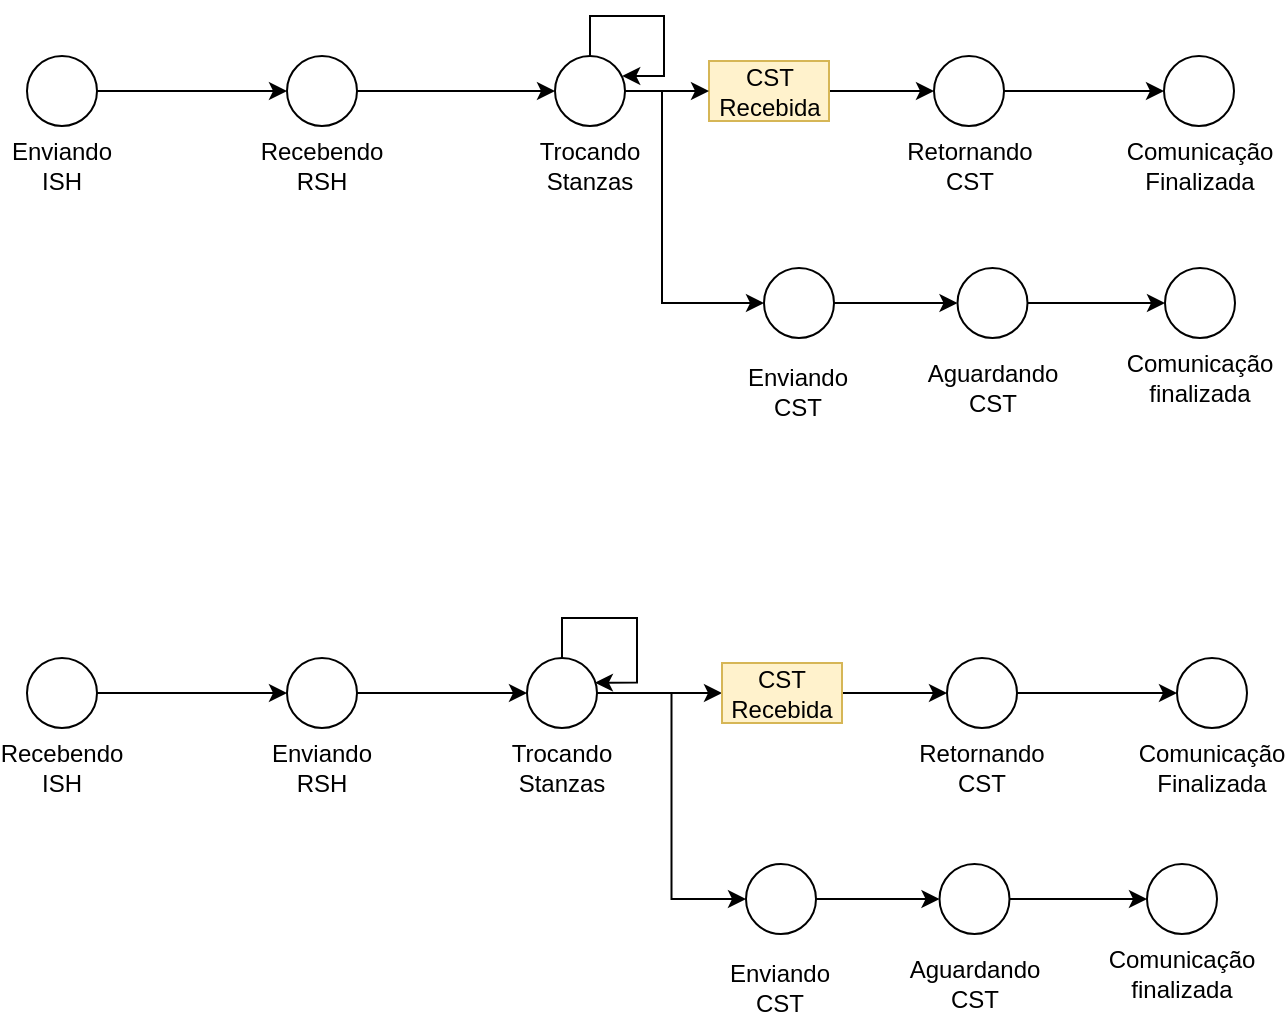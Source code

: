 <mxfile version="20.8.10" type="device" pages="3"><diagram id="E40SNlJvxmmv7kJDk43J" name="Página-3"><mxGraphModel dx="2314" dy="836" grid="1" gridSize="10" guides="1" tooltips="1" connect="1" arrows="1" fold="1" page="1" pageScale="1" pageWidth="827" pageHeight="1169" math="0" shadow="0"><root><mxCell id="0"/><mxCell id="1" parent="0"/><mxCell id="SgzBb7WhteIz50-ajqx3-1" value="" style="group;pointerEvents=0;fontFamily=Helvetica;fontSize=12;fontColor=default;fillColor=none;gradientColor=none;" parent="1" vertex="1" connectable="0"><mxGeometry x="150" y="561" width="60" height="70" as="geometry"/></mxCell><mxCell id="SgzBb7WhteIz50-ajqx3-2" value="" style="ellipse;whiteSpace=wrap;html=1;aspect=fixed;pointerEvents=0;fontFamily=Helvetica;fontSize=12;fontColor=default;fillColor=none;gradientColor=none;" parent="SgzBb7WhteIz50-ajqx3-1" vertex="1"><mxGeometry x="12.5" width="35" height="35" as="geometry"/></mxCell><mxCell id="SgzBb7WhteIz50-ajqx3-3" value="Recebendo ISH" style="text;html=1;strokeColor=none;fillColor=none;align=center;verticalAlign=middle;whiteSpace=wrap;rounded=0;fontSize=12;fontFamily=Helvetica;fontColor=default;" parent="SgzBb7WhteIz50-ajqx3-1" vertex="1"><mxGeometry y="40" width="60" height="30" as="geometry"/></mxCell><mxCell id="SgzBb7WhteIz50-ajqx3-4" value="" style="group;pointerEvents=0;fontFamily=Helvetica;fontSize=12;fontColor=default;fillColor=none;gradientColor=none;" parent="1" vertex="1" connectable="0"><mxGeometry x="280" y="561" width="60" height="70" as="geometry"/></mxCell><mxCell id="SgzBb7WhteIz50-ajqx3-5" value="" style="ellipse;whiteSpace=wrap;html=1;aspect=fixed;pointerEvents=0;fontFamily=Helvetica;fontSize=12;fontColor=default;fillColor=none;gradientColor=none;" parent="SgzBb7WhteIz50-ajqx3-4" vertex="1"><mxGeometry x="12.5" width="35" height="35" as="geometry"/></mxCell><mxCell id="SgzBb7WhteIz50-ajqx3-6" value="Enviando RSH" style="text;html=1;strokeColor=none;fillColor=none;align=center;verticalAlign=middle;whiteSpace=wrap;rounded=0;fontSize=12;fontFamily=Helvetica;fontColor=default;" parent="SgzBb7WhteIz50-ajqx3-4" vertex="1"><mxGeometry y="40" width="60" height="30" as="geometry"/></mxCell><mxCell id="SgzBb7WhteIz50-ajqx3-7" style="edgeStyle=orthogonalEdgeStyle;rounded=0;orthogonalLoop=1;jettySize=auto;html=1;entryX=0;entryY=0.5;entryDx=0;entryDy=0;fontFamily=Helvetica;fontSize=12;fontColor=default;" parent="1" source="SgzBb7WhteIz50-ajqx3-2" target="SgzBb7WhteIz50-ajqx3-5" edge="1"><mxGeometry relative="1" as="geometry"/></mxCell><mxCell id="SgzBb7WhteIz50-ajqx3-8" value="" style="edgeStyle=orthogonalEdgeStyle;rounded=0;orthogonalLoop=1;jettySize=auto;html=1;fontFamily=Helvetica;fontSize=12;fontColor=default;entryX=0;entryY=0.5;entryDx=0;entryDy=0;" parent="1" source="SgzBb7WhteIz50-ajqx3-5" target="SgzBb7WhteIz50-ajqx3-10" edge="1"><mxGeometry relative="1" as="geometry"><mxPoint x="407.5" y="578.5" as="targetPoint"/></mxGeometry></mxCell><mxCell id="SgzBb7WhteIz50-ajqx3-9" value="" style="group" parent="1" vertex="1" connectable="0"><mxGeometry x="400" y="561" width="60" height="70" as="geometry"/></mxCell><mxCell id="SgzBb7WhteIz50-ajqx3-10" value="" style="ellipse;whiteSpace=wrap;html=1;aspect=fixed;pointerEvents=0;fontFamily=Helvetica;fontSize=12;fontColor=default;fillColor=none;gradientColor=none;container=0;" parent="SgzBb7WhteIz50-ajqx3-9" vertex="1"><mxGeometry x="12.5" width="35" height="35" as="geometry"/></mxCell><mxCell id="SgzBb7WhteIz50-ajqx3-11" value="Trocando Stanzas" style="text;html=1;strokeColor=none;fillColor=none;align=center;verticalAlign=middle;whiteSpace=wrap;rounded=0;fontSize=12;fontFamily=Helvetica;fontColor=default;container=0;" parent="SgzBb7WhteIz50-ajqx3-9" vertex="1"><mxGeometry y="40" width="60" height="30" as="geometry"/></mxCell><mxCell id="SgzBb7WhteIz50-ajqx3-12" style="edgeStyle=orthogonalEdgeStyle;rounded=0;orthogonalLoop=1;jettySize=auto;html=1;entryX=0.97;entryY=0.352;entryDx=0;entryDy=0;fontFamily=Helvetica;fontSize=12;fontColor=default;entryPerimeter=0;" parent="SgzBb7WhteIz50-ajqx3-9" source="SgzBb7WhteIz50-ajqx3-10" target="SgzBb7WhteIz50-ajqx3-10" edge="1"><mxGeometry relative="1" as="geometry"/></mxCell><mxCell id="SgzBb7WhteIz50-ajqx3-23" value="" style="edgeStyle=orthogonalEdgeStyle;rounded=0;orthogonalLoop=1;jettySize=auto;html=1;fontFamily=Helvetica;fontSize=12;fontColor=default;" parent="1" source="SgzBb7WhteIz50-ajqx3-14" target="SgzBb7WhteIz50-ajqx3-22" edge="1"><mxGeometry relative="1" as="geometry"/></mxCell><mxCell id="SgzBb7WhteIz50-ajqx3-14" value="" style="ellipse;whiteSpace=wrap;html=1;aspect=fixed;pointerEvents=0;fontFamily=Helvetica;fontSize=12;fontColor=default;fillColor=none;gradientColor=none;container=0;" parent="1" vertex="1"><mxGeometry x="622.5" y="561" width="35" height="35" as="geometry"/></mxCell><mxCell id="SgzBb7WhteIz50-ajqx3-15" style="edgeStyle=orthogonalEdgeStyle;rounded=0;orthogonalLoop=1;jettySize=auto;html=1;fontFamily=Helvetica;fontSize=12;fontColor=default;startArrow=none;exitX=1;exitY=0.5;exitDx=0;exitDy=0;" parent="1" source="SgzBb7WhteIz50-ajqx3-21" target="SgzBb7WhteIz50-ajqx3-14" edge="1"><mxGeometry relative="1" as="geometry"><mxPoint x="610" y="576" as="sourcePoint"/></mxGeometry></mxCell><mxCell id="SgzBb7WhteIz50-ajqx3-20" value="Retornando CST" style="text;html=1;strokeColor=none;fillColor=none;align=center;verticalAlign=middle;whiteSpace=wrap;rounded=0;fontSize=12;fontFamily=Helvetica;fontColor=default;container=0;" parent="1" vertex="1"><mxGeometry x="610" y="601" width="60" height="30" as="geometry"/></mxCell><mxCell id="SgzBb7WhteIz50-ajqx3-22" value="" style="ellipse;whiteSpace=wrap;html=1;aspect=fixed;pointerEvents=0;fontFamily=Helvetica;fontSize=12;fontColor=default;fillColor=none;gradientColor=none;container=0;" parent="1" vertex="1"><mxGeometry x="737.5" y="561" width="35" height="35" as="geometry"/></mxCell><mxCell id="SgzBb7WhteIz50-ajqx3-24" value="Comunicação Finalizada" style="text;html=1;strokeColor=none;fillColor=none;align=center;verticalAlign=middle;whiteSpace=wrap;rounded=0;fontSize=12;fontFamily=Helvetica;fontColor=default;container=0;" parent="1" vertex="1"><mxGeometry x="725" y="601" width="60" height="30" as="geometry"/></mxCell><mxCell id="SgzBb7WhteIz50-ajqx3-25" value="" style="edgeStyle=orthogonalEdgeStyle;rounded=0;orthogonalLoop=1;jettySize=auto;html=1;fontFamily=Helvetica;fontSize=12;fontColor=default;endArrow=classic;endFill=1;" parent="1" source="SgzBb7WhteIz50-ajqx3-10" target="SgzBb7WhteIz50-ajqx3-21" edge="1"><mxGeometry relative="1" as="geometry"><mxPoint x="447.5" y="578.5" as="sourcePoint"/><mxPoint x="523" y="578.5" as="targetPoint"/></mxGeometry></mxCell><mxCell id="SgzBb7WhteIz50-ajqx3-21" value="CST Recebida" style="text;html=1;strokeColor=#d6b656;fillColor=#fff2cc;align=center;verticalAlign=middle;whiteSpace=wrap;rounded=0;fontSize=12;fontFamily=Helvetica;" parent="1" vertex="1"><mxGeometry x="510" y="563.5" width="60" height="30" as="geometry"/></mxCell><mxCell id="bQ-m-qlkgyzYuglzg1xJ-1" value="" style="group;pointerEvents=0;fontFamily=Helvetica;fontSize=12;fontColor=default;fillColor=none;gradientColor=none;" parent="1" vertex="1" connectable="0"><mxGeometry x="150" y="260" width="60" height="70" as="geometry"/></mxCell><mxCell id="bQ-m-qlkgyzYuglzg1xJ-2" value="" style="ellipse;whiteSpace=wrap;html=1;aspect=fixed;pointerEvents=0;fontFamily=Helvetica;fontSize=12;fontColor=default;fillColor=none;gradientColor=none;" parent="bQ-m-qlkgyzYuglzg1xJ-1" vertex="1"><mxGeometry x="12.5" width="35" height="35" as="geometry"/></mxCell><mxCell id="bQ-m-qlkgyzYuglzg1xJ-3" value="Enviando ISH" style="text;html=1;strokeColor=none;fillColor=none;align=center;verticalAlign=middle;whiteSpace=wrap;rounded=0;fontSize=12;fontFamily=Helvetica;fontColor=default;" parent="bQ-m-qlkgyzYuglzg1xJ-1" vertex="1"><mxGeometry y="40" width="60" height="30" as="geometry"/></mxCell><mxCell id="bQ-m-qlkgyzYuglzg1xJ-4" value="" style="group;pointerEvents=0;fontFamily=Helvetica;fontSize=12;fontColor=default;fillColor=none;gradientColor=none;" parent="1" vertex="1" connectable="0"><mxGeometry x="280" y="260" width="60" height="70" as="geometry"/></mxCell><mxCell id="bQ-m-qlkgyzYuglzg1xJ-5" value="" style="ellipse;whiteSpace=wrap;html=1;aspect=fixed;pointerEvents=0;fontFamily=Helvetica;fontSize=12;fontColor=default;fillColor=none;gradientColor=none;" parent="bQ-m-qlkgyzYuglzg1xJ-4" vertex="1"><mxGeometry x="12.5" width="35" height="35" as="geometry"/></mxCell><mxCell id="bQ-m-qlkgyzYuglzg1xJ-6" value="Recebendo RSH" style="text;html=1;strokeColor=none;fillColor=none;align=center;verticalAlign=middle;whiteSpace=wrap;rounded=0;fontSize=12;fontFamily=Helvetica;fontColor=default;" parent="bQ-m-qlkgyzYuglzg1xJ-4" vertex="1"><mxGeometry y="40" width="60" height="30" as="geometry"/></mxCell><mxCell id="bQ-m-qlkgyzYuglzg1xJ-7" style="edgeStyle=orthogonalEdgeStyle;rounded=0;orthogonalLoop=1;jettySize=auto;html=1;entryX=0;entryY=0.5;entryDx=0;entryDy=0;fontFamily=Helvetica;fontSize=12;fontColor=default;" parent="1" source="bQ-m-qlkgyzYuglzg1xJ-2" target="bQ-m-qlkgyzYuglzg1xJ-5" edge="1"><mxGeometry relative="1" as="geometry"/></mxCell><mxCell id="bQ-m-qlkgyzYuglzg1xJ-10" style="edgeStyle=orthogonalEdgeStyle;rounded=0;orthogonalLoop=1;jettySize=auto;html=1;entryX=0;entryY=0.5;entryDx=0;entryDy=0;fontFamily=Helvetica;fontSize=12;fontColor=default;" parent="1" source="bQ-m-qlkgyzYuglzg1xJ-5" target="bQ-m-qlkgyzYuglzg1xJ-17" edge="1"><mxGeometry relative="1" as="geometry"><mxPoint x="412.5" y="277.5" as="targetPoint"/></mxGeometry></mxCell><mxCell id="bQ-m-qlkgyzYuglzg1xJ-16" value="" style="group" parent="1" vertex="1" connectable="0"><mxGeometry x="414" y="260" width="60" height="70" as="geometry"/></mxCell><mxCell id="bQ-m-qlkgyzYuglzg1xJ-17" value="" style="ellipse;whiteSpace=wrap;html=1;aspect=fixed;pointerEvents=0;fontFamily=Helvetica;fontSize=12;fontColor=default;fillColor=none;gradientColor=none;container=0;" parent="bQ-m-qlkgyzYuglzg1xJ-16" vertex="1"><mxGeometry x="12.5" width="35" height="35" as="geometry"/></mxCell><mxCell id="bQ-m-qlkgyzYuglzg1xJ-18" value="Trocando Stanzas" style="text;html=1;strokeColor=none;fillColor=none;align=center;verticalAlign=middle;whiteSpace=wrap;rounded=0;fontSize=12;fontFamily=Helvetica;fontColor=default;container=0;" parent="bQ-m-qlkgyzYuglzg1xJ-16" vertex="1"><mxGeometry y="40" width="60" height="30" as="geometry"/></mxCell><mxCell id="bQ-m-qlkgyzYuglzg1xJ-19" style="edgeStyle=orthogonalEdgeStyle;rounded=0;orthogonalLoop=1;jettySize=auto;html=1;entryX=0.961;entryY=0.292;entryDx=0;entryDy=0;fontFamily=Helvetica;fontSize=12;fontColor=default;entryPerimeter=0;" parent="bQ-m-qlkgyzYuglzg1xJ-16" source="bQ-m-qlkgyzYuglzg1xJ-17" target="bQ-m-qlkgyzYuglzg1xJ-17" edge="1"><mxGeometry relative="1" as="geometry"><Array as="points"><mxPoint x="30" y="-20"/><mxPoint x="67" y="-20"/><mxPoint x="67" y="10"/><mxPoint x="46" y="10"/></Array></mxGeometry></mxCell><mxCell id="Rgl1JOrLqwbfzLOqShzI-1" value="" style="edgeStyle=orthogonalEdgeStyle;rounded=0;orthogonalLoop=1;jettySize=auto;html=1;fontFamily=Helvetica;fontSize=12;fontColor=default;" parent="1" source="Rgl1JOrLqwbfzLOqShzI-2" target="Rgl1JOrLqwbfzLOqShzI-5" edge="1"><mxGeometry relative="1" as="geometry"/></mxCell><mxCell id="Rgl1JOrLqwbfzLOqShzI-2" value="" style="ellipse;whiteSpace=wrap;html=1;aspect=fixed;pointerEvents=0;fontFamily=Helvetica;fontSize=12;fontColor=default;fillColor=none;gradientColor=none;container=0;" parent="1" vertex="1"><mxGeometry x="616" y="260" width="35" height="35" as="geometry"/></mxCell><mxCell id="Rgl1JOrLqwbfzLOqShzI-3" style="edgeStyle=orthogonalEdgeStyle;rounded=0;orthogonalLoop=1;jettySize=auto;html=1;fontFamily=Helvetica;fontSize=12;fontColor=default;startArrow=none;exitX=1;exitY=0.5;exitDx=0;exitDy=0;" parent="1" source="Rgl1JOrLqwbfzLOqShzI-7" target="Rgl1JOrLqwbfzLOqShzI-2" edge="1"><mxGeometry relative="1" as="geometry"><mxPoint x="603.5" y="275" as="sourcePoint"/></mxGeometry></mxCell><mxCell id="Rgl1JOrLqwbfzLOqShzI-4" value="Retornando CST" style="text;html=1;strokeColor=none;fillColor=none;align=center;verticalAlign=middle;whiteSpace=wrap;rounded=0;fontSize=12;fontFamily=Helvetica;fontColor=default;container=0;" parent="1" vertex="1"><mxGeometry x="603.5" y="300" width="60" height="30" as="geometry"/></mxCell><mxCell id="Rgl1JOrLqwbfzLOqShzI-5" value="" style="ellipse;whiteSpace=wrap;html=1;aspect=fixed;pointerEvents=0;fontFamily=Helvetica;fontSize=12;fontColor=default;fillColor=none;gradientColor=none;container=0;" parent="1" vertex="1"><mxGeometry x="731" y="260" width="35" height="35" as="geometry"/></mxCell><mxCell id="Rgl1JOrLqwbfzLOqShzI-6" value="Comunicação Finalizada" style="text;html=1;strokeColor=none;fillColor=none;align=center;verticalAlign=middle;whiteSpace=wrap;rounded=0;fontSize=12;fontFamily=Helvetica;fontColor=default;container=0;" parent="1" vertex="1"><mxGeometry x="718.5" y="300" width="60" height="30" as="geometry"/></mxCell><mxCell id="Rgl1JOrLqwbfzLOqShzI-7" value="CST Recebida" style="text;html=1;strokeColor=#d6b656;fillColor=#fff2cc;align=center;verticalAlign=middle;whiteSpace=wrap;rounded=0;fontSize=12;fontFamily=Helvetica;" parent="1" vertex="1"><mxGeometry x="503.5" y="262.5" width="60" height="30" as="geometry"/></mxCell><mxCell id="Rgl1JOrLqwbfzLOqShzI-8" style="edgeStyle=orthogonalEdgeStyle;rounded=0;orthogonalLoop=1;jettySize=auto;html=1;entryX=0;entryY=0.5;entryDx=0;entryDy=0;fontFamily=Helvetica;fontSize=12;fontColor=default;endArrow=classic;endFill=1;" parent="1" source="bQ-m-qlkgyzYuglzg1xJ-17" target="Rgl1JOrLqwbfzLOqShzI-7" edge="1"><mxGeometry relative="1" as="geometry"/></mxCell><mxCell id="MYNYQ6_gpwetN3S11G9J-8" style="edgeStyle=orthogonalEdgeStyle;rounded=0;orthogonalLoop=1;jettySize=auto;html=1;entryX=0;entryY=0.5;entryDx=0;entryDy=0;fontFamily=Helvetica;fontSize=12;fontColor=default;endArrow=classic;endFill=1;" parent="1" source="Rgl1JOrLqwbfzLOqShzI-9" target="MYNYQ6_gpwetN3S11G9J-2" edge="1"><mxGeometry relative="1" as="geometry"/></mxCell><mxCell id="Rgl1JOrLqwbfzLOqShzI-9" value="" style="ellipse;whiteSpace=wrap;html=1;aspect=fixed;pointerEvents=0;fontFamily=Helvetica;fontSize=12;fontColor=default;fillColor=none;gradientColor=none;container=0;" parent="1" vertex="1"><mxGeometry x="522" y="664" width="35" height="35" as="geometry"/></mxCell><mxCell id="Rgl1JOrLqwbfzLOqShzI-10" style="edgeStyle=orthogonalEdgeStyle;rounded=0;orthogonalLoop=1;jettySize=auto;html=1;fontFamily=Helvetica;fontSize=12;fontColor=default;endArrow=classic;endFill=1;entryX=0;entryY=0.5;entryDx=0;entryDy=0;" parent="1" source="SgzBb7WhteIz50-ajqx3-10" target="Rgl1JOrLqwbfzLOqShzI-9" edge="1"><mxGeometry relative="1" as="geometry"/></mxCell><mxCell id="Rgl1JOrLqwbfzLOqShzI-15" value="Enviando CST" style="text;html=1;strokeColor=none;fillColor=none;align=center;verticalAlign=middle;whiteSpace=wrap;rounded=0;fontSize=12;fontFamily=Helvetica;fontColor=default;container=0;" parent="1" vertex="1"><mxGeometry x="509" y="711" width="60" height="30" as="geometry"/></mxCell><mxCell id="MYNYQ6_gpwetN3S11G9J-1" value="" style="group" parent="1" vertex="1" connectable="0"><mxGeometry x="610" y="664" width="52.5" height="75" as="geometry"/></mxCell><mxCell id="MYNYQ6_gpwetN3S11G9J-2" value="" style="ellipse;whiteSpace=wrap;html=1;aspect=fixed;pointerEvents=0;fontFamily=Helvetica;fontSize=12;fontColor=default;fillColor=none;gradientColor=none;" parent="MYNYQ6_gpwetN3S11G9J-1" vertex="1"><mxGeometry x="8.75" width="35" height="35" as="geometry"/></mxCell><mxCell id="MYNYQ6_gpwetN3S11G9J-3" value="Aguardando CST" style="text;html=1;strokeColor=none;fillColor=none;align=center;verticalAlign=middle;whiteSpace=wrap;rounded=0;fontSize=12;fontFamily=Helvetica;fontColor=default;" parent="MYNYQ6_gpwetN3S11G9J-1" vertex="1"><mxGeometry y="45" width="52.5" height="30" as="geometry"/></mxCell><mxCell id="MYNYQ6_gpwetN3S11G9J-4" value="" style="group;pointerEvents=0;fontFamily=Helvetica;fontSize=12;fontColor=default;fillColor=none;gradientColor=none;" parent="1" vertex="1" connectable="0"><mxGeometry x="710" y="664" width="60" height="70" as="geometry"/></mxCell><mxCell id="MYNYQ6_gpwetN3S11G9J-5" value="" style="ellipse;whiteSpace=wrap;html=1;aspect=fixed;pointerEvents=0;fontFamily=Helvetica;fontSize=12;fontColor=default;fillColor=none;gradientColor=none;" parent="MYNYQ6_gpwetN3S11G9J-4" vertex="1"><mxGeometry x="12.5" width="35" height="35" as="geometry"/></mxCell><mxCell id="MYNYQ6_gpwetN3S11G9J-6" value="Comunicação finalizada" style="text;html=1;strokeColor=none;fillColor=none;align=center;verticalAlign=middle;whiteSpace=wrap;rounded=0;fontSize=12;fontFamily=Helvetica;fontColor=default;" parent="MYNYQ6_gpwetN3S11G9J-4" vertex="1"><mxGeometry y="40" width="60" height="30" as="geometry"/></mxCell><mxCell id="MYNYQ6_gpwetN3S11G9J-7" style="edgeStyle=orthogonalEdgeStyle;rounded=0;orthogonalLoop=1;jettySize=auto;html=1;entryX=0;entryY=0.5;entryDx=0;entryDy=0;fontFamily=Helvetica;fontSize=12;fontColor=default;" parent="1" source="MYNYQ6_gpwetN3S11G9J-2" target="MYNYQ6_gpwetN3S11G9J-5" edge="1"><mxGeometry relative="1" as="geometry"/></mxCell><mxCell id="MYNYQ6_gpwetN3S11G9J-21" style="edgeStyle=orthogonalEdgeStyle;rounded=0;orthogonalLoop=1;jettySize=auto;html=1;entryX=0;entryY=0.5;entryDx=0;entryDy=0;fontFamily=Helvetica;fontSize=12;fontColor=default;endArrow=classic;endFill=1;" parent="1" source="MYNYQ6_gpwetN3S11G9J-22" target="MYNYQ6_gpwetN3S11G9J-25" edge="1"><mxGeometry relative="1" as="geometry"/></mxCell><mxCell id="MYNYQ6_gpwetN3S11G9J-22" value="" style="ellipse;whiteSpace=wrap;html=1;aspect=fixed;pointerEvents=0;fontFamily=Helvetica;fontSize=12;fontColor=default;fillColor=none;gradientColor=none;container=0;" parent="1" vertex="1"><mxGeometry x="531" y="366" width="35" height="35" as="geometry"/></mxCell><mxCell id="MYNYQ6_gpwetN3S11G9J-23" value="Enviando CST" style="text;html=1;strokeColor=none;fillColor=none;align=center;verticalAlign=middle;whiteSpace=wrap;rounded=0;fontSize=12;fontFamily=Helvetica;fontColor=default;container=0;" parent="1" vertex="1"><mxGeometry x="518" y="413" width="60" height="30" as="geometry"/></mxCell><mxCell id="MYNYQ6_gpwetN3S11G9J-24" value="" style="group" parent="1" vertex="1" connectable="0"><mxGeometry x="619" y="366" width="52.5" height="75" as="geometry"/></mxCell><mxCell id="MYNYQ6_gpwetN3S11G9J-25" value="" style="ellipse;whiteSpace=wrap;html=1;aspect=fixed;pointerEvents=0;fontFamily=Helvetica;fontSize=12;fontColor=default;fillColor=none;gradientColor=none;" parent="MYNYQ6_gpwetN3S11G9J-24" vertex="1"><mxGeometry x="8.75" width="35" height="35" as="geometry"/></mxCell><mxCell id="MYNYQ6_gpwetN3S11G9J-26" value="Aguardando CST" style="text;html=1;strokeColor=none;fillColor=none;align=center;verticalAlign=middle;whiteSpace=wrap;rounded=0;fontSize=12;fontFamily=Helvetica;fontColor=default;" parent="MYNYQ6_gpwetN3S11G9J-24" vertex="1"><mxGeometry y="45" width="52.5" height="30" as="geometry"/></mxCell><mxCell id="MYNYQ6_gpwetN3S11G9J-27" value="" style="group;pointerEvents=0;fontFamily=Helvetica;fontSize=12;fontColor=default;fillColor=none;gradientColor=none;" parent="1" vertex="1" connectable="0"><mxGeometry x="719" y="366" width="60" height="70" as="geometry"/></mxCell><mxCell id="MYNYQ6_gpwetN3S11G9J-28" value="" style="ellipse;whiteSpace=wrap;html=1;aspect=fixed;pointerEvents=0;fontFamily=Helvetica;fontSize=12;fontColor=default;fillColor=none;gradientColor=none;" parent="MYNYQ6_gpwetN3S11G9J-27" vertex="1"><mxGeometry x="12.5" width="35" height="35" as="geometry"/></mxCell><mxCell id="MYNYQ6_gpwetN3S11G9J-29" value="Comunicação finalizada" style="text;html=1;strokeColor=none;fillColor=none;align=center;verticalAlign=middle;whiteSpace=wrap;rounded=0;fontSize=12;fontFamily=Helvetica;fontColor=default;" parent="MYNYQ6_gpwetN3S11G9J-27" vertex="1"><mxGeometry y="40" width="60" height="30" as="geometry"/></mxCell><mxCell id="MYNYQ6_gpwetN3S11G9J-30" style="edgeStyle=orthogonalEdgeStyle;rounded=0;orthogonalLoop=1;jettySize=auto;html=1;entryX=0;entryY=0.5;entryDx=0;entryDy=0;fontFamily=Helvetica;fontSize=12;fontColor=default;" parent="1" source="MYNYQ6_gpwetN3S11G9J-25" target="MYNYQ6_gpwetN3S11G9J-28" edge="1"><mxGeometry relative="1" as="geometry"/></mxCell><mxCell id="MYNYQ6_gpwetN3S11G9J-31" style="edgeStyle=orthogonalEdgeStyle;rounded=0;orthogonalLoop=1;jettySize=auto;html=1;entryX=0;entryY=0.5;entryDx=0;entryDy=0;fontFamily=Helvetica;fontSize=12;fontColor=default;endArrow=classic;endFill=1;" parent="1" source="bQ-m-qlkgyzYuglzg1xJ-17" target="MYNYQ6_gpwetN3S11G9J-22" edge="1"><mxGeometry relative="1" as="geometry"><Array as="points"><mxPoint x="480" y="277"/><mxPoint x="480" y="383"/></Array></mxGeometry></mxCell></root></mxGraphModel></diagram><diagram name="Atividades" id="62hQVxKJtc_NIq9JdebO"><mxGraphModel dx="2314" dy="836" grid="1" gridSize="10" guides="1" tooltips="1" connect="1" arrows="1" fold="1" page="1" pageScale="1" pageWidth="827" pageHeight="1169" math="0" shadow="0"><root><mxCell id="0"/><mxCell id="1" parent="0"/><mxCell id="Uxpr7_Qnz378CUWzw-pX-2" value="XMPP" style="swimlane;horizontal=0;whiteSpace=wrap;html=1;startSize=30;" parent="1" vertex="1"><mxGeometry x="20" y="210" width="1160" height="520" as="geometry"/></mxCell><mxCell id="Uxpr7_Qnz378CUWzw-pX-5" value="Alice" style="swimlane;horizontal=0;whiteSpace=wrap;html=1;" parent="Uxpr7_Qnz378CUWzw-pX-2" vertex="1"><mxGeometry x="30" width="1130" height="200" as="geometry"/></mxCell><mxCell id="Uxpr7_Qnz378CUWzw-pX-9" value="" style="edgeStyle=orthogonalEdgeStyle;rounded=0;orthogonalLoop=1;jettySize=auto;html=1;" parent="Uxpr7_Qnz378CUWzw-pX-5" source="Uxpr7_Qnz378CUWzw-pX-7" target="Uxpr7_Qnz378CUWzw-pX-8" edge="1"><mxGeometry relative="1" as="geometry"/></mxCell><mxCell id="Uxpr7_Qnz378CUWzw-pX-7" value="" style="ellipse;whiteSpace=wrap;html=1;aspect=fixed;" parent="Uxpr7_Qnz378CUWzw-pX-5" vertex="1"><mxGeometry x="50" y="42.5" width="35" height="35" as="geometry"/></mxCell><mxCell id="Uxpr7_Qnz378CUWzw-pX-48" style="edgeStyle=orthogonalEdgeStyle;rounded=0;orthogonalLoop=1;jettySize=auto;html=1;entryX=0.5;entryY=0;entryDx=0;entryDy=0;fontFamily=Helvetica;fontSize=12;fontColor=default;" parent="Uxpr7_Qnz378CUWzw-pX-5" source="Uxpr7_Qnz378CUWzw-pX-8" target="Uxpr7_Qnz378CUWzw-pX-45" edge="1"><mxGeometry relative="1" as="geometry"/></mxCell><mxCell id="Uxpr7_Qnz378CUWzw-pX-8" value="Envia ISH" style="whiteSpace=wrap;html=1;" parent="Uxpr7_Qnz378CUWzw-pX-5" vertex="1"><mxGeometry x="135" y="30" width="120" height="60" as="geometry"/></mxCell><mxCell id="Uxpr7_Qnz378CUWzw-pX-56" value="" style="group" parent="Uxpr7_Qnz378CUWzw-pX-5" vertex="1" connectable="0"><mxGeometry x="175" y="130" width="95" height="40" as="geometry"/></mxCell><mxCell id="Uxpr7_Qnz378CUWzw-pX-47" value="ISH" style="text;html=1;strokeColor=none;fillColor=none;align=center;verticalAlign=middle;whiteSpace=wrap;rounded=0;fontSize=12;fontFamily=Helvetica;fontColor=default;" parent="Uxpr7_Qnz378CUWzw-pX-56" vertex="1"><mxGeometry x="31.25" y="5" width="60" height="30" as="geometry"/></mxCell><mxCell id="Uxpr7_Qnz378CUWzw-pX-61" value="" style="group" parent="Uxpr7_Qnz378CUWzw-pX-56" vertex="1" connectable="0"><mxGeometry width="40" height="40" as="geometry"/></mxCell><mxCell id="Uxpr7_Qnz378CUWzw-pX-45" value="" style="ellipse;whiteSpace=wrap;html=1;aspect=fixed;fillColor=#d5e8d4;strokeColor=#82b366;" parent="Uxpr7_Qnz378CUWzw-pX-61" vertex="1"><mxGeometry width="40" height="40" as="geometry"/></mxCell><mxCell id="Uxpr7_Qnz378CUWzw-pX-46" value="" style="shape=message;html=1;html=1;outlineConnect=0;labelPosition=center;verticalLabelPosition=bottom;align=center;verticalAlign=top;pointerEvents=0;fontFamily=Helvetica;fontSize=12;fillColor=#d5e8d4;strokeColor=#000000;" parent="Uxpr7_Qnz378CUWzw-pX-61" vertex="1"><mxGeometry x="8.75" y="12.5" width="22.5" height="15" as="geometry"/></mxCell><mxCell id="Uxpr7_Qnz378CUWzw-pX-15" value="" style="group" parent="Uxpr7_Qnz378CUWzw-pX-5" vertex="1" connectable="0"><mxGeometry x="165" y="240" width="60" height="70" as="geometry"/></mxCell><mxCell id="Uxpr7_Qnz378CUWzw-pX-12" value="" style="ellipse;whiteSpace=wrap;html=1;aspect=fixed;" parent="Uxpr7_Qnz378CUWzw-pX-15" vertex="1"><mxGeometry x="12.5" width="35" height="35" as="geometry"/></mxCell><mxCell id="Uxpr7_Qnz378CUWzw-pX-49" style="edgeStyle=orthogonalEdgeStyle;rounded=0;orthogonalLoop=1;jettySize=auto;html=1;entryX=0.5;entryY=0;entryDx=0;entryDy=0;fontFamily=Helvetica;fontSize=12;fontColor=default;" parent="Uxpr7_Qnz378CUWzw-pX-5" source="Uxpr7_Qnz378CUWzw-pX-45" target="Uxpr7_Qnz378CUWzw-pX-12" edge="1"><mxGeometry relative="1" as="geometry"/></mxCell><mxCell id="Uxpr7_Qnz378CUWzw-pX-27" value="" style="ellipse;whiteSpace=wrap;html=1;aspect=fixed;" parent="Uxpr7_Qnz378CUWzw-pX-5" vertex="1"><mxGeometry x="313.5" y="240" width="35" height="35" as="geometry"/></mxCell><mxCell id="Uxpr7_Qnz378CUWzw-pX-81" value="" style="group" parent="Uxpr7_Qnz378CUWzw-pX-5" vertex="1" connectable="0"><mxGeometry x="311" y="70" width="95" height="40" as="geometry"/></mxCell><mxCell id="Uxpr7_Qnz378CUWzw-pX-83" value="" style="group" parent="Uxpr7_Qnz378CUWzw-pX-81" vertex="1" connectable="0"><mxGeometry width="50" height="40" as="geometry"/></mxCell><mxCell id="Uxpr7_Qnz378CUWzw-pX-84" value="" style="ellipse;whiteSpace=wrap;html=1;aspect=fixed;fillColor=#f8cecc;strokeColor=#b85450;" parent="Uxpr7_Qnz378CUWzw-pX-83" vertex="1"><mxGeometry width="40" height="40" as="geometry"/></mxCell><mxCell id="Uxpr7_Qnz378CUWzw-pX-85" value="" style="shape=message;html=1;html=1;outlineConnect=0;labelPosition=center;verticalLabelPosition=bottom;align=center;verticalAlign=top;pointerEvents=0;fontFamily=Helvetica;fontSize=12;fillColor=#f8cecc;strokeColor=#050000;" parent="Uxpr7_Qnz378CUWzw-pX-83" vertex="1"><mxGeometry x="8.75" y="12.5" width="22.5" height="15" as="geometry"/></mxCell><mxCell id="Uxpr7_Qnz378CUWzw-pX-82" value="RSH" style="text;html=1;strokeColor=none;fillColor=none;align=center;verticalAlign=middle;whiteSpace=wrap;rounded=0;fontSize=12;fontFamily=Helvetica;fontColor=default;" parent="Uxpr7_Qnz378CUWzw-pX-83" vertex="1"><mxGeometry x="-10" y="-30" width="60" height="30" as="geometry"/></mxCell><mxCell id="Uxpr7_Qnz378CUWzw-pX-30" style="edgeStyle=orthogonalEdgeStyle;rounded=0;orthogonalLoop=1;jettySize=auto;html=1;fontFamily=Helvetica;fontSize=12;fontColor=default;entryX=0.5;entryY=1;entryDx=0;entryDy=0;" parent="Uxpr7_Qnz378CUWzw-pX-5" source="Uxpr7_Qnz378CUWzw-pX-27" target="Uxpr7_Qnz378CUWzw-pX-84" edge="1"><mxGeometry relative="1" as="geometry"><mxPoint x="320.0" y="118" as="targetPoint"/></mxGeometry></mxCell><mxCell id="Uxpr7_Qnz378CUWzw-pX-139" value="Não" style="edgeStyle=orthogonalEdgeStyle;rounded=0;orthogonalLoop=1;jettySize=auto;html=1;fontFamily=Helvetica;fontSize=12;fontColor=default;" parent="Uxpr7_Qnz378CUWzw-pX-5" source="Uxpr7_Qnz378CUWzw-pX-134" target="Uxpr7_Qnz378CUWzw-pX-138" edge="1"><mxGeometry relative="1" as="geometry"/></mxCell><mxCell id="Uxpr7_Qnz378CUWzw-pX-141" value="" style="edgeStyle=orthogonalEdgeStyle;rounded=0;orthogonalLoop=1;jettySize=auto;html=1;fontFamily=Helvetica;fontSize=12;fontColor=default;entryX=0;entryY=0.5;entryDx=0;entryDy=0;" parent="Uxpr7_Qnz378CUWzw-pX-5" source="Uxpr7_Qnz378CUWzw-pX-134" target="Uxpr7_Qnz378CUWzw-pX-143" edge="1"><mxGeometry relative="1" as="geometry"><mxPoint x="610" y="90" as="targetPoint"/></mxGeometry></mxCell><mxCell id="Uxpr7_Qnz378CUWzw-pX-134" value="" style="rhombus;whiteSpace=wrap;html=1;pointerEvents=0;fontFamily=Helvetica;fontSize=12;aspect=fixed;fillColor=#fff2cc;strokeColor=#d6b656;" parent="Uxpr7_Qnz378CUWzw-pX-5" vertex="1"><mxGeometry x="520" y="70" width="40" height="40" as="geometry"/></mxCell><mxCell id="Uxpr7_Qnz378CUWzw-pX-136" value="Negociação bem sucedida?" style="text;html=1;strokeColor=none;fillColor=none;align=center;verticalAlign=middle;whiteSpace=wrap;rounded=0;fontSize=12;fontFamily=Helvetica;fontColor=default;" parent="Uxpr7_Qnz378CUWzw-pX-5" vertex="1"><mxGeometry x="510" y="20" width="60" height="30" as="geometry"/></mxCell><mxCell id="Uxpr7_Qnz378CUWzw-pX-138" value="" style="ellipse;whiteSpace=wrap;html=1;pointerEvents=0;fontFamily=Helvetica;fontSize=12;fillColor=#f8cecc;aspect=fixed;strokeColor=#b85450;" parent="Uxpr7_Qnz378CUWzw-pX-5" vertex="1"><mxGeometry x="522.5" y="150" width="35" height="35" as="geometry"/></mxCell><mxCell id="Uxpr7_Qnz378CUWzw-pX-142" value="" style="group;pointerEvents=0;fontFamily=Helvetica;fontSize=12;fontColor=default;fillColor=none;gradientColor=none;" parent="Uxpr7_Qnz378CUWzw-pX-5" vertex="1" connectable="0"><mxGeometry x="620" y="73" width="60" height="70" as="geometry"/></mxCell><mxCell id="Uxpr7_Qnz378CUWzw-pX-143" value="" style="ellipse;whiteSpace=wrap;html=1;aspect=fixed;pointerEvents=0;fontFamily=Helvetica;fontSize=12;fontColor=default;fillColor=none;gradientColor=none;" parent="Uxpr7_Qnz378CUWzw-pX-142" vertex="1"><mxGeometry x="12.5" width="35" height="35" as="geometry"/></mxCell><mxCell id="Uxpr7_Qnz378CUWzw-pX-144" value="&quot;Stanzas&quot; podem ser trocadas&amp;nbsp;" style="text;html=1;strokeColor=none;fillColor=none;align=center;verticalAlign=middle;whiteSpace=wrap;rounded=0;fontSize=12;fontFamily=Helvetica;fontColor=default;" parent="Uxpr7_Qnz378CUWzw-pX-142" vertex="1"><mxGeometry y="51" width="60" height="30" as="geometry"/></mxCell><mxCell id="Uxpr7_Qnz378CUWzw-pX-152" value="" style="group" parent="Uxpr7_Qnz378CUWzw-pX-5" vertex="1" connectable="0"><mxGeometry x="406" y="72.5" width="60" height="70" as="geometry"/></mxCell><mxCell id="Uxpr7_Qnz378CUWzw-pX-153" value="" style="group" parent="Uxpr7_Qnz378CUWzw-pX-152" vertex="1" connectable="0"><mxGeometry width="60" height="70" as="geometry"/></mxCell><mxCell id="Uxpr7_Qnz378CUWzw-pX-156" value="" style="group;movable=0;resizable=0;rotatable=0;deletable=0;editable=0;connectable=0;" parent="Uxpr7_Qnz378CUWzw-pX-153" vertex="1" connectable="0"><mxGeometry width="60" height="70" as="geometry"/></mxCell><mxCell id="Uxpr7_Qnz378CUWzw-pX-169" value="" style="group;pointerEvents=0;fontFamily=Helvetica;fontSize=12;fontColor=default;fillColor=none;gradientColor=none;" parent="Uxpr7_Qnz378CUWzw-pX-5" vertex="1" connectable="0"><mxGeometry x="760" y="83" width="60" height="70" as="geometry"/></mxCell><mxCell id="Uxpr7_Qnz378CUWzw-pX-170" value="" style="ellipse;whiteSpace=wrap;html=1;aspect=fixed;pointerEvents=0;fontFamily=Helvetica;fontSize=12;fontColor=default;fillColor=none;gradientColor=none;" parent="Uxpr7_Qnz378CUWzw-pX-169" vertex="1"><mxGeometry x="12.5" width="35" height="35" as="geometry"/></mxCell><mxCell id="Uxpr7_Qnz378CUWzw-pX-171" value="Text" style="text;html=1;strokeColor=none;fillColor=none;align=center;verticalAlign=middle;whiteSpace=wrap;rounded=0;fontSize=12;fontFamily=Helvetica;fontColor=default;" parent="Uxpr7_Qnz378CUWzw-pX-169" vertex="1"><mxGeometry y="40" width="60" height="30" as="geometry"/></mxCell><mxCell id="Uxpr7_Qnz378CUWzw-pX-4" value="Server" style="swimlane;horizontal=0;whiteSpace=wrap;html=1;" parent="Uxpr7_Qnz378CUWzw-pX-2" vertex="1"><mxGeometry x="30" y="200" width="1130" height="120" as="geometry"/></mxCell><mxCell id="Uxpr7_Qnz378CUWzw-pX-6" value="Bob" style="swimlane;horizontal=0;whiteSpace=wrap;html=1;" parent="Uxpr7_Qnz378CUWzw-pX-4" vertex="1"><mxGeometry y="120" width="1130" height="200" as="geometry"/></mxCell><mxCell id="Uxpr7_Qnz378CUWzw-pX-25" value="Envia RSH" style="whiteSpace=wrap;html=1;" parent="Uxpr7_Qnz378CUWzw-pX-6" vertex="1"><mxGeometry x="135" y="100" width="120" height="60" as="geometry"/></mxCell><mxCell id="Uxpr7_Qnz378CUWzw-pX-64" value="" style="group" parent="Uxpr7_Qnz378CUWzw-pX-6" vertex="1" connectable="0"><mxGeometry x="175" y="20" width="95" height="40" as="geometry"/></mxCell><mxCell id="Uxpr7_Qnz378CUWzw-pX-65" value="ISH" style="text;html=1;strokeColor=none;fillColor=none;align=center;verticalAlign=middle;whiteSpace=wrap;rounded=0;fontSize=12;fontFamily=Helvetica;fontColor=default;" parent="Uxpr7_Qnz378CUWzw-pX-64" vertex="1"><mxGeometry x="31.25" y="5" width="60" height="30" as="geometry"/></mxCell><mxCell id="Uxpr7_Qnz378CUWzw-pX-66" value="" style="group" parent="Uxpr7_Qnz378CUWzw-pX-64" vertex="1" connectable="0"><mxGeometry width="40" height="40" as="geometry"/></mxCell><mxCell id="Uxpr7_Qnz378CUWzw-pX-67" value="" style="ellipse;whiteSpace=wrap;html=1;aspect=fixed;fillColor=#f8cecc;strokeColor=#b85450;" parent="Uxpr7_Qnz378CUWzw-pX-66" vertex="1"><mxGeometry width="40" height="40" as="geometry"/></mxCell><mxCell id="Uxpr7_Qnz378CUWzw-pX-68" value="" style="shape=message;html=1;html=1;outlineConnect=0;labelPosition=center;verticalLabelPosition=bottom;align=center;verticalAlign=top;pointerEvents=0;fontFamily=Helvetica;fontSize=12;fillColor=#f8cecc;strokeColor=#050000;" parent="Uxpr7_Qnz378CUWzw-pX-66" vertex="1"><mxGeometry x="8.75" y="12.5" width="22.5" height="15" as="geometry"/></mxCell><mxCell id="Uxpr7_Qnz378CUWzw-pX-72" style="edgeStyle=orthogonalEdgeStyle;rounded=0;orthogonalLoop=1;jettySize=auto;html=1;fontFamily=Helvetica;fontSize=12;fontColor=default;" parent="Uxpr7_Qnz378CUWzw-pX-6" source="Uxpr7_Qnz378CUWzw-pX-67" target="Uxpr7_Qnz378CUWzw-pX-25" edge="1"><mxGeometry relative="1" as="geometry"/></mxCell><mxCell id="Uxpr7_Qnz378CUWzw-pX-73" value="" style="group;pointerEvents=0;fontFamily=Helvetica;fontSize=12;fontColor=default;fillColor=none;gradientColor=none;" parent="Uxpr7_Qnz378CUWzw-pX-6" vertex="1" connectable="0"><mxGeometry x="311" y="110" width="95" height="40" as="geometry"/></mxCell><mxCell id="Uxpr7_Qnz378CUWzw-pX-75" value="" style="group;pointerEvents=0;fontFamily=Helvetica;fontSize=12;fontColor=default;fillColor=none;gradientColor=none;" parent="Uxpr7_Qnz378CUWzw-pX-73" vertex="1" connectable="0"><mxGeometry width="40" height="40" as="geometry"/></mxCell><mxCell id="Uxpr7_Qnz378CUWzw-pX-76" value="" style="ellipse;whiteSpace=wrap;html=1;aspect=fixed;fillColor=#d5e8d4;strokeColor=#82b366;pointerEvents=0;fontFamily=Helvetica;fontSize=12;fontColor=default;" parent="Uxpr7_Qnz378CUWzw-pX-75" vertex="1"><mxGeometry width="40" height="40" as="geometry"/></mxCell><mxCell id="Uxpr7_Qnz378CUWzw-pX-77" value="" style="shape=message;html=1;html=1;outlineConnect=0;labelPosition=center;verticalLabelPosition=bottom;align=center;verticalAlign=top;pointerEvents=0;fontFamily=Helvetica;fontSize=12;fillColor=#d5e8d4;strokeColor=#000000;fontColor=default;" parent="Uxpr7_Qnz378CUWzw-pX-75" vertex="1"><mxGeometry x="8.75" y="12.5" width="22.5" height="15" as="geometry"/></mxCell><mxCell id="Uxpr7_Qnz378CUWzw-pX-28" style="edgeStyle=orthogonalEdgeStyle;rounded=0;orthogonalLoop=1;jettySize=auto;html=1;entryX=0;entryY=0.5;entryDx=0;entryDy=0;fontFamily=Helvetica;fontSize=12;fontColor=default;" parent="Uxpr7_Qnz378CUWzw-pX-6" source="Uxpr7_Qnz378CUWzw-pX-25" target="Uxpr7_Qnz378CUWzw-pX-76" edge="1"><mxGeometry relative="1" as="geometry"/></mxCell><mxCell id="Uxpr7_Qnz378CUWzw-pX-74" value="RSH" style="text;html=1;strokeColor=none;fillColor=none;align=center;verticalAlign=middle;whiteSpace=wrap;rounded=0;fontSize=12;fontFamily=Helvetica;fontColor=default;" parent="Uxpr7_Qnz378CUWzw-pX-6" vertex="1"><mxGeometry x="300" y="150" width="60" height="30" as="geometry"/></mxCell><mxCell id="Uxpr7_Qnz378CUWzw-pX-161" value="" style="group;pointerEvents=0;fontFamily=Helvetica;fontSize=12;fontColor=default;fillColor=none;gradientColor=none;" parent="Uxpr7_Qnz378CUWzw-pX-6" vertex="1" connectable="0"><mxGeometry x="760" y="80" width="60" height="70" as="geometry"/></mxCell><mxCell id="Uxpr7_Qnz378CUWzw-pX-162" value="" style="ellipse;whiteSpace=wrap;html=1;aspect=fixed;pointerEvents=0;fontFamily=Helvetica;fontSize=12;fontColor=default;fillColor=none;gradientColor=none;" parent="Uxpr7_Qnz378CUWzw-pX-161" vertex="1"><mxGeometry x="12.5" width="35" height="35" as="geometry"/></mxCell><mxCell id="Uxpr7_Qnz378CUWzw-pX-163" value="Text" style="text;html=1;strokeColor=none;fillColor=none;align=center;verticalAlign=middle;whiteSpace=wrap;rounded=0;fontSize=12;fontFamily=Helvetica;fontColor=default;" parent="Uxpr7_Qnz378CUWzw-pX-161" vertex="1"><mxGeometry y="40" width="60" height="30" as="geometry"/></mxCell><mxCell id="Uxpr7_Qnz378CUWzw-pX-133" value="Negociação de Stream" style="text;html=1;strokeColor=none;fillColor=none;align=center;verticalAlign=middle;whiteSpace=wrap;rounded=0;fontSize=12;fontFamily=Helvetica;fontColor=default;container=0;" parent="Uxpr7_Qnz378CUWzw-pX-4" vertex="1"><mxGeometry x="410" y="80" width="60" height="30" as="geometry"/></mxCell><mxCell id="Uxpr7_Qnz378CUWzw-pX-158" style="edgeStyle=orthogonalEdgeStyle;rounded=0;orthogonalLoop=1;jettySize=auto;html=1;entryX=0;entryY=0.5;entryDx=0;entryDy=0;fontFamily=Helvetica;fontSize=12;fontColor=default;" parent="Uxpr7_Qnz378CUWzw-pX-4" source="Uxpr7_Qnz378CUWzw-pX-132" target="Uxpr7_Qnz378CUWzw-pX-145" edge="1"><mxGeometry relative="1" as="geometry"/></mxCell><mxCell id="Uxpr7_Qnz378CUWzw-pX-132" value="" style="ellipse;whiteSpace=wrap;html=1;aspect=fixed;pointerEvents=0;fontFamily=Helvetica;fontSize=12;fillColor=#dae8fc;strokeColor=#6c8ebf;container=0;" parent="Uxpr7_Qnz378CUWzw-pX-4" vertex="1"><mxGeometry x="422.5" y="40" width="35" height="35" as="geometry"/></mxCell><mxCell id="Uxpr7_Qnz378CUWzw-pX-157" style="edgeStyle=orthogonalEdgeStyle;rounded=0;orthogonalLoop=1;jettySize=auto;html=1;entryX=0;entryY=0.5;entryDx=0;entryDy=0;fontFamily=Helvetica;fontSize=12;fontColor=default;" parent="Uxpr7_Qnz378CUWzw-pX-4" source="Uxpr7_Qnz378CUWzw-pX-76" target="Uxpr7_Qnz378CUWzw-pX-132" edge="1"><mxGeometry relative="1" as="geometry"/></mxCell><mxCell id="Uxpr7_Qnz378CUWzw-pX-160" value="" style="group" parent="Uxpr7_Qnz378CUWzw-pX-4" vertex="1" connectable="0"><mxGeometry x="660" y="37.5" width="60" height="67.5" as="geometry"/></mxCell><mxCell id="Uxpr7_Qnz378CUWzw-pX-145" value="" style="rhombus;whiteSpace=wrap;html=1;fillColor=none;gradientColor=none;aspect=fixed;" parent="Uxpr7_Qnz378CUWzw-pX-160" vertex="1"><mxGeometry x="10" width="40" height="40" as="geometry"/></mxCell><mxCell id="Uxpr7_Qnz378CUWzw-pX-172" style="edgeStyle=orthogonalEdgeStyle;rounded=0;orthogonalLoop=1;jettySize=auto;html=1;entryX=0;entryY=0.5;entryDx=0;entryDy=0;fontFamily=Helvetica;fontSize=12;fontColor=default;" parent="Uxpr7_Qnz378CUWzw-pX-4" source="Uxpr7_Qnz378CUWzw-pX-145" target="Uxpr7_Qnz378CUWzw-pX-162" edge="1"><mxGeometry relative="1" as="geometry"/></mxCell><mxCell id="Uxpr7_Qnz378CUWzw-pX-80" style="edgeStyle=orthogonalEdgeStyle;rounded=0;orthogonalLoop=1;jettySize=auto;html=1;entryX=0.5;entryY=1;entryDx=0;entryDy=0;fontFamily=Helvetica;fontSize=12;fontColor=default;" parent="Uxpr7_Qnz378CUWzw-pX-2" source="Uxpr7_Qnz378CUWzw-pX-76" target="Uxpr7_Qnz378CUWzw-pX-27" edge="1"><mxGeometry relative="1" as="geometry"/></mxCell><mxCell id="Uxpr7_Qnz378CUWzw-pX-71" style="edgeStyle=orthogonalEdgeStyle;rounded=0;orthogonalLoop=1;jettySize=auto;html=1;fontFamily=Helvetica;fontSize=12;fontColor=default;" parent="Uxpr7_Qnz378CUWzw-pX-2" source="Uxpr7_Qnz378CUWzw-pX-12" target="Uxpr7_Qnz378CUWzw-pX-67" edge="1"><mxGeometry relative="1" as="geometry"/></mxCell><mxCell id="Uxpr7_Qnz378CUWzw-pX-146" value="" style="edgeStyle=orthogonalEdgeStyle;rounded=0;orthogonalLoop=1;jettySize=auto;html=1;fontFamily=Helvetica;fontSize=12;fontColor=default;" parent="Uxpr7_Qnz378CUWzw-pX-2" source="Uxpr7_Qnz378CUWzw-pX-143" target="Uxpr7_Qnz378CUWzw-pX-145" edge="1"><mxGeometry relative="1" as="geometry"/></mxCell><mxCell id="Uxpr7_Qnz378CUWzw-pX-87" value="" style="edgeStyle=orthogonalEdgeStyle;rounded=0;orthogonalLoop=1;jettySize=auto;html=1;entryX=0;entryY=0.5;entryDx=0;entryDy=0;fontFamily=Helvetica;fontSize=12;fontColor=default;startArrow=none;exitX=1;exitY=0.5;exitDx=0;exitDy=0;" parent="Uxpr7_Qnz378CUWzw-pX-2" source="Uxpr7_Qnz378CUWzw-pX-84" target="Uxpr7_Qnz378CUWzw-pX-132" edge="1"><mxGeometry relative="1" as="geometry"><mxPoint x="478.5" y="90" as="sourcePoint"/><mxPoint x="570.0" y="90" as="targetPoint"/></mxGeometry></mxCell><mxCell id="Uxpr7_Qnz378CUWzw-pX-135" style="edgeStyle=orthogonalEdgeStyle;rounded=0;orthogonalLoop=1;jettySize=auto;html=1;entryX=0;entryY=0.5;entryDx=0;entryDy=0;fontFamily=Helvetica;fontSize=12;fontColor=default;" parent="Uxpr7_Qnz378CUWzw-pX-2" source="Uxpr7_Qnz378CUWzw-pX-132" target="Uxpr7_Qnz378CUWzw-pX-134" edge="1"><mxGeometry relative="1" as="geometry"/></mxCell><mxCell id="Uxpr7_Qnz378CUWzw-pX-173" style="edgeStyle=orthogonalEdgeStyle;rounded=0;orthogonalLoop=1;jettySize=auto;html=1;entryX=0;entryY=0.5;entryDx=0;entryDy=0;fontFamily=Helvetica;fontSize=12;fontColor=default;" parent="Uxpr7_Qnz378CUWzw-pX-2" source="Uxpr7_Qnz378CUWzw-pX-145" target="Uxpr7_Qnz378CUWzw-pX-170" edge="1"><mxGeometry relative="1" as="geometry"/></mxCell></root></mxGraphModel></diagram><diagram id="QuAfKMlJKbQlolKe4owr" name="Estado"><mxGraphModel dx="2314" dy="836" grid="1" gridSize="10" guides="1" tooltips="1" connect="1" arrows="1" fold="1" page="1" pageScale="1" pageWidth="827" pageHeight="1169" math="0" shadow="0"><root><mxCell id="0"/><mxCell id="1" parent="0"/><mxCell id="Pp0WcIBROZkCtwrog50r-1" value="" style="group;pointerEvents=0;fontFamily=Helvetica;fontSize=12;fontColor=default;fillColor=none;gradientColor=none;" parent="1" vertex="1" connectable="0"><mxGeometry x="150" y="260" width="60" height="70" as="geometry"/></mxCell><mxCell id="Pp0WcIBROZkCtwrog50r-2" value="" style="ellipse;whiteSpace=wrap;html=1;aspect=fixed;pointerEvents=0;fontFamily=Helvetica;fontSize=12;fontColor=default;fillColor=none;gradientColor=none;" parent="Pp0WcIBROZkCtwrog50r-1" vertex="1"><mxGeometry x="12.5" width="35" height="35" as="geometry"/></mxCell><mxCell id="Pp0WcIBROZkCtwrog50r-3" value="Enviando ISH" style="text;html=1;strokeColor=none;fillColor=none;align=center;verticalAlign=middle;whiteSpace=wrap;rounded=0;fontSize=12;fontFamily=Helvetica;fontColor=default;" parent="Pp0WcIBROZkCtwrog50r-1" vertex="1"><mxGeometry y="40" width="60" height="30" as="geometry"/></mxCell><mxCell id="Pp0WcIBROZkCtwrog50r-15" value="" style="group;pointerEvents=0;fontFamily=Helvetica;fontSize=12;fontColor=default;fillColor=none;gradientColor=none;" parent="1" vertex="1" connectable="0"><mxGeometry x="150" y="470" width="60" height="70" as="geometry"/></mxCell><mxCell id="Pp0WcIBROZkCtwrog50r-16" value="" style="ellipse;whiteSpace=wrap;html=1;aspect=fixed;pointerEvents=0;fontFamily=Helvetica;fontSize=12;fontColor=default;fillColor=none;gradientColor=none;" parent="Pp0WcIBROZkCtwrog50r-15" vertex="1"><mxGeometry x="12.5" width="35" height="35" as="geometry"/></mxCell><mxCell id="Pp0WcIBROZkCtwrog50r-17" value="Recebendo ISH" style="text;html=1;strokeColor=none;fillColor=none;align=center;verticalAlign=middle;whiteSpace=wrap;rounded=0;fontSize=12;fontFamily=Helvetica;fontColor=default;" parent="Pp0WcIBROZkCtwrog50r-15" vertex="1"><mxGeometry y="40" width="60" height="30" as="geometry"/></mxCell><mxCell id="Pp0WcIBROZkCtwrog50r-25" value="" style="group;pointerEvents=0;fontFamily=Helvetica;fontSize=12;fontColor=default;fillColor=none;gradientColor=none;" parent="1" vertex="1" connectable="0"><mxGeometry x="280" y="470" width="60" height="70" as="geometry"/></mxCell><mxCell id="Pp0WcIBROZkCtwrog50r-26" value="" style="ellipse;whiteSpace=wrap;html=1;aspect=fixed;pointerEvents=0;fontFamily=Helvetica;fontSize=12;fontColor=default;fillColor=none;gradientColor=none;" parent="Pp0WcIBROZkCtwrog50r-25" vertex="1"><mxGeometry x="12.5" width="35" height="35" as="geometry"/></mxCell><mxCell id="Pp0WcIBROZkCtwrog50r-27" value="Enviando RSH" style="text;html=1;strokeColor=none;fillColor=none;align=center;verticalAlign=middle;whiteSpace=wrap;rounded=0;fontSize=12;fontFamily=Helvetica;fontColor=default;" parent="Pp0WcIBROZkCtwrog50r-25" vertex="1"><mxGeometry y="40" width="60" height="30" as="geometry"/></mxCell><mxCell id="Pp0WcIBROZkCtwrog50r-33" value="" style="group;pointerEvents=0;fontFamily=Helvetica;fontSize=12;fontColor=default;fillColor=none;gradientColor=none;" parent="1" vertex="1" connectable="0"><mxGeometry x="280" y="260" width="60" height="70" as="geometry"/></mxCell><mxCell id="Pp0WcIBROZkCtwrog50r-34" value="" style="ellipse;whiteSpace=wrap;html=1;aspect=fixed;pointerEvents=0;fontFamily=Helvetica;fontSize=12;fontColor=default;fillColor=none;gradientColor=none;" parent="Pp0WcIBROZkCtwrog50r-33" vertex="1"><mxGeometry x="12.5" width="35" height="35" as="geometry"/></mxCell><mxCell id="Pp0WcIBROZkCtwrog50r-35" value="Recebendo RSH" style="text;html=1;strokeColor=none;fillColor=none;align=center;verticalAlign=middle;whiteSpace=wrap;rounded=0;fontSize=12;fontFamily=Helvetica;fontColor=default;" parent="Pp0WcIBROZkCtwrog50r-33" vertex="1"><mxGeometry y="40" width="60" height="30" as="geometry"/></mxCell><mxCell id="Pp0WcIBROZkCtwrog50r-36" style="edgeStyle=orthogonalEdgeStyle;rounded=0;orthogonalLoop=1;jettySize=auto;html=1;entryX=0;entryY=0.5;entryDx=0;entryDy=0;fontFamily=Helvetica;fontSize=12;fontColor=default;" parent="1" source="Pp0WcIBROZkCtwrog50r-2" target="Pp0WcIBROZkCtwrog50r-34" edge="1"><mxGeometry relative="1" as="geometry"/></mxCell><mxCell id="Pp0WcIBROZkCtwrog50r-37" style="edgeStyle=orthogonalEdgeStyle;rounded=0;orthogonalLoop=1;jettySize=auto;html=1;entryX=0;entryY=0.5;entryDx=0;entryDy=0;fontFamily=Helvetica;fontSize=12;fontColor=default;" parent="1" source="Pp0WcIBROZkCtwrog50r-16" target="Pp0WcIBROZkCtwrog50r-26" edge="1"><mxGeometry relative="1" as="geometry"/></mxCell><mxCell id="Pp0WcIBROZkCtwrog50r-40" value="" style="group;pointerEvents=0;fontFamily=Helvetica;fontSize=12;fontColor=default;fillColor=none;gradientColor=none;" parent="1" vertex="1" connectable="0"><mxGeometry x="400" y="260" width="60" height="70" as="geometry"/></mxCell><mxCell id="Pp0WcIBROZkCtwrog50r-41" value="" style="ellipse;whiteSpace=wrap;html=1;aspect=fixed;pointerEvents=0;fontFamily=Helvetica;fontSize=12;fontColor=default;fillColor=none;gradientColor=none;" parent="Pp0WcIBROZkCtwrog50r-40" vertex="1"><mxGeometry x="12.5" width="35" height="35" as="geometry"/></mxCell><mxCell id="Pp0WcIBROZkCtwrog50r-43" style="edgeStyle=orthogonalEdgeStyle;rounded=0;orthogonalLoop=1;jettySize=auto;html=1;entryX=0;entryY=0.5;entryDx=0;entryDy=0;fontFamily=Helvetica;fontSize=12;fontColor=default;" parent="1" source="Pp0WcIBROZkCtwrog50r-34" target="Pp0WcIBROZkCtwrog50r-41" edge="1"><mxGeometry relative="1" as="geometry"/></mxCell><mxCell id="Pp0WcIBROZkCtwrog50r-45" value="" style="edgeStyle=orthogonalEdgeStyle;rounded=0;orthogonalLoop=1;jettySize=auto;html=1;fontFamily=Helvetica;fontSize=12;fontColor=default;entryX=0;entryY=0.5;entryDx=0;entryDy=0;" parent="1" source="Pp0WcIBROZkCtwrog50r-26" target="Pp0WcIBROZkCtwrog50r-51" edge="1"><mxGeometry relative="1" as="geometry"><mxPoint x="407.5" y="487.5" as="targetPoint"/></mxGeometry></mxCell><mxCell id="Pp0WcIBROZkCtwrog50r-53" style="edgeStyle=orthogonalEdgeStyle;rounded=0;orthogonalLoop=1;jettySize=auto;html=1;entryX=0.712;entryY=0.935;entryDx=0;entryDy=0;fontFamily=Helvetica;fontSize=12;fontColor=default;exitX=0.712;exitY=0.061;exitDx=0;exitDy=0;exitPerimeter=0;entryPerimeter=0;" parent="1" source="Pp0WcIBROZkCtwrog50r-51" target="Pp0WcIBROZkCtwrog50r-41" edge="1"><mxGeometry relative="1" as="geometry"/></mxCell><mxCell id="Pp0WcIBROZkCtwrog50r-54" style="edgeStyle=orthogonalEdgeStyle;rounded=0;orthogonalLoop=1;jettySize=auto;html=1;entryX=0;entryY=0;entryDx=0;entryDy=0;fontFamily=Helvetica;fontSize=12;fontColor=default;exitX=0;exitY=1;exitDx=0;exitDy=0;" parent="1" source="Pp0WcIBROZkCtwrog50r-41" target="Pp0WcIBROZkCtwrog50r-51" edge="1"><mxGeometry relative="1" as="geometry"/></mxCell><mxCell id="Pp0WcIBROZkCtwrog50r-42" value="Enviando Stanzas" style="text;html=1;strokeColor=none;fillColor=none;align=center;verticalAlign=middle;whiteSpace=wrap;rounded=0;fontSize=12;fontFamily=Helvetica;fontColor=default;" parent="1" vertex="1"><mxGeometry x="400" y="220" width="60" height="30" as="geometry"/></mxCell><mxCell id="Pp0WcIBROZkCtwrog50r-60" value="" style="edgeStyle=orthogonalEdgeStyle;rounded=0;orthogonalLoop=1;jettySize=auto;html=1;fontFamily=Helvetica;fontSize=12;fontColor=default;" parent="1" source="Pp0WcIBROZkCtwrog50r-55" target="Pp0WcIBROZkCtwrog50r-59" edge="1"><mxGeometry relative="1" as="geometry"/></mxCell><mxCell id="Pp0WcIBROZkCtwrog50r-57" value="" style="endArrow=classic;html=1;rounded=0;fontFamily=Helvetica;fontSize=12;fontColor=default;exitX=1;exitY=0.5;exitDx=0;exitDy=0;" parent="1" source="Pp0WcIBROZkCtwrog50r-41" target="Pp0WcIBROZkCtwrog50r-55" edge="1"><mxGeometry width="50" height="50" relative="1" as="geometry"><mxPoint x="440" y="400" as="sourcePoint"/><mxPoint x="490" y="350" as="targetPoint"/></mxGeometry></mxCell><mxCell id="Pp0WcIBROZkCtwrog50r-62" value="" style="endArrow=classic;html=1;rounded=0;fontFamily=Helvetica;fontSize=12;fontColor=default;exitX=1;exitY=0;exitDx=0;exitDy=0;entryX=0;entryY=1;entryDx=0;entryDy=0;" parent="1" source="Pp0WcIBROZkCtwrog50r-51" target="Pp0WcIBROZkCtwrog50r-55" edge="1"><mxGeometry width="50" height="50" relative="1" as="geometry"><mxPoint x="450" y="470" as="sourcePoint"/><mxPoint x="500" y="420" as="targetPoint"/></mxGeometry></mxCell><mxCell id="Pp0WcIBROZkCtwrog50r-65" value="" style="group" parent="1" vertex="1" connectable="0"><mxGeometry x="528.75" y="360" width="52.5" height="75" as="geometry"/></mxCell><mxCell id="Pp0WcIBROZkCtwrog50r-55" value="" style="ellipse;whiteSpace=wrap;html=1;aspect=fixed;pointerEvents=0;fontFamily=Helvetica;fontSize=12;fontColor=default;fillColor=none;gradientColor=none;" parent="Pp0WcIBROZkCtwrog50r-65" vertex="1"><mxGeometry x="8.75" width="35" height="35" as="geometry"/></mxCell><mxCell id="Pp0WcIBROZkCtwrog50r-58" value="Enviando CST" style="text;html=1;strokeColor=none;fillColor=none;align=center;verticalAlign=middle;whiteSpace=wrap;rounded=0;fontSize=12;fontFamily=Helvetica;fontColor=default;" parent="Pp0WcIBROZkCtwrog50r-65" vertex="1"><mxGeometry y="45" width="52.5" height="30" as="geometry"/></mxCell><mxCell id="Pp0WcIBROZkCtwrog50r-66" value="" style="group" parent="1" vertex="1" connectable="0"><mxGeometry x="640" y="360" width="52.5" height="75" as="geometry"/></mxCell><mxCell id="Pp0WcIBROZkCtwrog50r-59" value="" style="ellipse;whiteSpace=wrap;html=1;aspect=fixed;pointerEvents=0;fontFamily=Helvetica;fontSize=12;fontColor=default;fillColor=none;gradientColor=none;" parent="Pp0WcIBROZkCtwrog50r-66" vertex="1"><mxGeometry x="8.75" width="35" height="35" as="geometry"/></mxCell><mxCell id="Pp0WcIBROZkCtwrog50r-61" value="Aguardando CST" style="text;html=1;strokeColor=none;fillColor=none;align=center;verticalAlign=middle;whiteSpace=wrap;rounded=0;fontSize=12;fontFamily=Helvetica;fontColor=default;" parent="Pp0WcIBROZkCtwrog50r-66" vertex="1"><mxGeometry y="45" width="52.5" height="30" as="geometry"/></mxCell><mxCell id="Pp0WcIBROZkCtwrog50r-67" value="" style="group" parent="1" vertex="1" connectable="0"><mxGeometry x="400" y="470" width="60" height="70" as="geometry"/></mxCell><mxCell id="Pp0WcIBROZkCtwrog50r-51" value="" style="ellipse;whiteSpace=wrap;html=1;aspect=fixed;pointerEvents=0;fontFamily=Helvetica;fontSize=12;fontColor=default;fillColor=none;gradientColor=none;container=0;" parent="Pp0WcIBROZkCtwrog50r-67" vertex="1"><mxGeometry x="12.5" width="35" height="35" as="geometry"/></mxCell><mxCell id="Pp0WcIBROZkCtwrog50r-52" value="Recebendo Stanzas" style="text;html=1;strokeColor=none;fillColor=none;align=center;verticalAlign=middle;whiteSpace=wrap;rounded=0;fontSize=12;fontFamily=Helvetica;fontColor=default;container=0;" parent="Pp0WcIBROZkCtwrog50r-67" vertex="1"><mxGeometry y="40" width="60" height="30" as="geometry"/></mxCell><mxCell id="Pp0WcIBROZkCtwrog50r-68" value="" style="group;pointerEvents=0;fontFamily=Helvetica;fontSize=12;fontColor=default;fillColor=none;gradientColor=none;" parent="1" vertex="1" connectable="0"><mxGeometry x="740" y="360" width="60" height="70" as="geometry"/></mxCell><mxCell id="Pp0WcIBROZkCtwrog50r-69" value="" style="ellipse;whiteSpace=wrap;html=1;aspect=fixed;pointerEvents=0;fontFamily=Helvetica;fontSize=12;fontColor=default;fillColor=none;gradientColor=none;" parent="Pp0WcIBROZkCtwrog50r-68" vertex="1"><mxGeometry x="12.5" width="35" height="35" as="geometry"/></mxCell><mxCell id="Pp0WcIBROZkCtwrog50r-70" value="Comunicação finalizada" style="text;html=1;strokeColor=none;fillColor=none;align=center;verticalAlign=middle;whiteSpace=wrap;rounded=0;fontSize=12;fontFamily=Helvetica;fontColor=default;" parent="Pp0WcIBROZkCtwrog50r-68" vertex="1"><mxGeometry y="40" width="60" height="30" as="geometry"/></mxCell><mxCell id="Pp0WcIBROZkCtwrog50r-72" style="edgeStyle=orthogonalEdgeStyle;rounded=0;orthogonalLoop=1;jettySize=auto;html=1;entryX=0;entryY=0.5;entryDx=0;entryDy=0;fontFamily=Helvetica;fontSize=12;fontColor=default;" parent="1" source="Pp0WcIBROZkCtwrog50r-59" target="Pp0WcIBROZkCtwrog50r-69" edge="1"><mxGeometry relative="1" as="geometry"/></mxCell><mxCell id="Pp0WcIBROZkCtwrog50r-75" value="" style="group;pointerEvents=0;fontFamily=Helvetica;fontSize=12;fontColor=default;fillColor=none;gradientColor=none;" parent="1" vertex="1" connectable="0"><mxGeometry x="20" y="370" width="60" height="70" as="geometry"/></mxCell><mxCell id="Pp0WcIBROZkCtwrog50r-76" value="" style="ellipse;whiteSpace=wrap;html=1;aspect=fixed;pointerEvents=0;fontFamily=Helvetica;fontSize=12;fillColor=#d5e8d4;strokeColor=#82b366;" parent="Pp0WcIBROZkCtwrog50r-75" vertex="1"><mxGeometry x="12.5" width="35" height="35" as="geometry"/></mxCell><mxCell id="Pp0WcIBROZkCtwrog50r-77" value="Estado inicial" style="text;html=1;strokeColor=none;fillColor=none;align=center;verticalAlign=middle;whiteSpace=wrap;rounded=0;fontSize=12;fontFamily=Helvetica;fontColor=default;" parent="Pp0WcIBROZkCtwrog50r-75" vertex="1"><mxGeometry y="40" width="60" height="30" as="geometry"/></mxCell><mxCell id="Pp0WcIBROZkCtwrog50r-78" style="edgeStyle=orthogonalEdgeStyle;rounded=0;orthogonalLoop=1;jettySize=auto;html=1;entryX=0;entryY=0.5;entryDx=0;entryDy=0;fontFamily=Helvetica;fontSize=12;fontColor=default;" parent="1" source="Pp0WcIBROZkCtwrog50r-76" target="Pp0WcIBROZkCtwrog50r-2" edge="1"><mxGeometry relative="1" as="geometry"/></mxCell><mxCell id="Pp0WcIBROZkCtwrog50r-79" style="edgeStyle=orthogonalEdgeStyle;rounded=0;orthogonalLoop=1;jettySize=auto;html=1;entryX=0;entryY=0.5;entryDx=0;entryDy=0;fontFamily=Helvetica;fontSize=12;fontColor=default;" parent="1" source="Pp0WcIBROZkCtwrog50r-76" target="Pp0WcIBROZkCtwrog50r-16" edge="1"><mxGeometry relative="1" as="geometry"/></mxCell></root></mxGraphModel></diagram></mxfile>